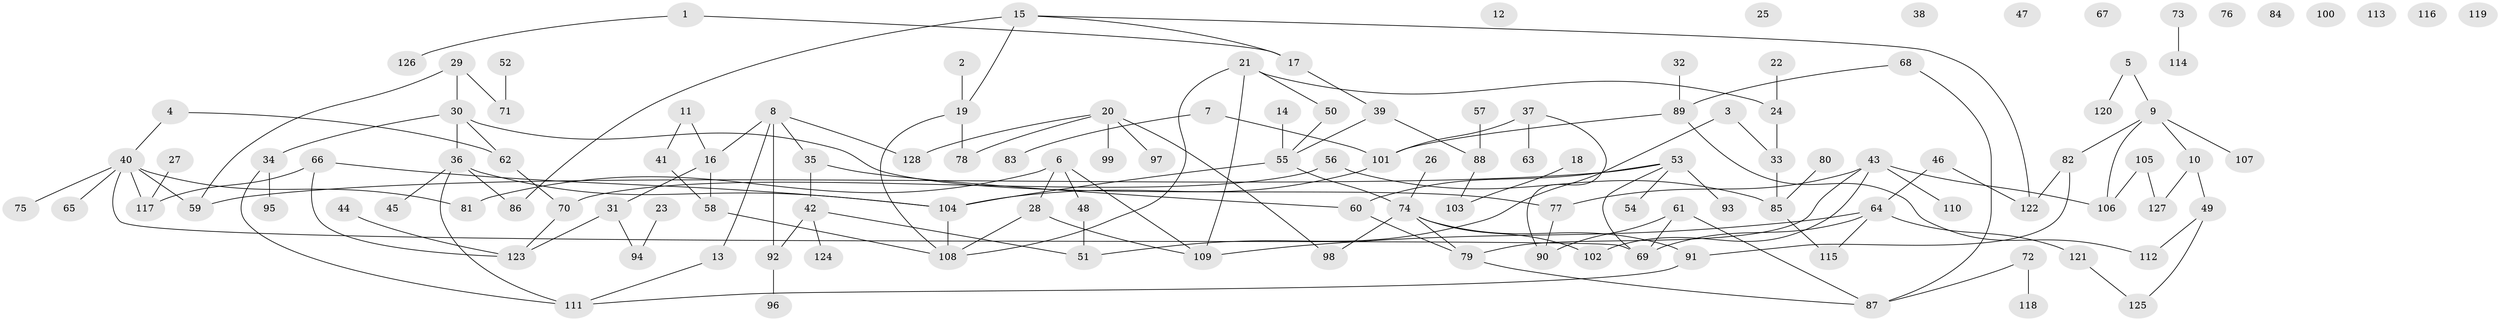 // coarse degree distribution, {1: 0.2391304347826087, 3: 0.17391304347826086, 2: 0.18478260869565216, 5: 0.06521739130434782, 6: 0.03260869565217391, 4: 0.15217391304347827, 0: 0.11956521739130435, 8: 0.010869565217391304, 7: 0.021739130434782608}
// Generated by graph-tools (version 1.1) at 2025/23/03/03/25 07:23:28]
// undirected, 128 vertices, 152 edges
graph export_dot {
graph [start="1"]
  node [color=gray90,style=filled];
  1;
  2;
  3;
  4;
  5;
  6;
  7;
  8;
  9;
  10;
  11;
  12;
  13;
  14;
  15;
  16;
  17;
  18;
  19;
  20;
  21;
  22;
  23;
  24;
  25;
  26;
  27;
  28;
  29;
  30;
  31;
  32;
  33;
  34;
  35;
  36;
  37;
  38;
  39;
  40;
  41;
  42;
  43;
  44;
  45;
  46;
  47;
  48;
  49;
  50;
  51;
  52;
  53;
  54;
  55;
  56;
  57;
  58;
  59;
  60;
  61;
  62;
  63;
  64;
  65;
  66;
  67;
  68;
  69;
  70;
  71;
  72;
  73;
  74;
  75;
  76;
  77;
  78;
  79;
  80;
  81;
  82;
  83;
  84;
  85;
  86;
  87;
  88;
  89;
  90;
  91;
  92;
  93;
  94;
  95;
  96;
  97;
  98;
  99;
  100;
  101;
  102;
  103;
  104;
  105;
  106;
  107;
  108;
  109;
  110;
  111;
  112;
  113;
  114;
  115;
  116;
  117;
  118;
  119;
  120;
  121;
  122;
  123;
  124;
  125;
  126;
  127;
  128;
  1 -- 17;
  1 -- 126;
  2 -- 19;
  3 -- 33;
  3 -- 51;
  4 -- 40;
  4 -- 62;
  5 -- 9;
  5 -- 120;
  6 -- 28;
  6 -- 48;
  6 -- 81;
  6 -- 109;
  7 -- 83;
  7 -- 101;
  8 -- 13;
  8 -- 16;
  8 -- 35;
  8 -- 92;
  8 -- 128;
  9 -- 10;
  9 -- 82;
  9 -- 106;
  9 -- 107;
  10 -- 49;
  10 -- 127;
  11 -- 16;
  11 -- 41;
  13 -- 111;
  14 -- 55;
  15 -- 17;
  15 -- 19;
  15 -- 86;
  15 -- 122;
  16 -- 31;
  16 -- 58;
  17 -- 39;
  18 -- 103;
  19 -- 78;
  19 -- 108;
  20 -- 78;
  20 -- 97;
  20 -- 98;
  20 -- 99;
  20 -- 128;
  21 -- 24;
  21 -- 50;
  21 -- 108;
  21 -- 109;
  22 -- 24;
  23 -- 94;
  24 -- 33;
  26 -- 74;
  27 -- 117;
  28 -- 108;
  28 -- 109;
  29 -- 30;
  29 -- 59;
  29 -- 71;
  30 -- 34;
  30 -- 36;
  30 -- 62;
  30 -- 77;
  31 -- 94;
  31 -- 123;
  32 -- 89;
  33 -- 85;
  34 -- 95;
  34 -- 111;
  35 -- 42;
  35 -- 60;
  36 -- 45;
  36 -- 86;
  36 -- 104;
  36 -- 111;
  37 -- 63;
  37 -- 90;
  37 -- 101;
  39 -- 55;
  39 -- 88;
  40 -- 59;
  40 -- 65;
  40 -- 69;
  40 -- 75;
  40 -- 81;
  40 -- 117;
  41 -- 58;
  42 -- 51;
  42 -- 92;
  42 -- 124;
  43 -- 77;
  43 -- 79;
  43 -- 102;
  43 -- 106;
  43 -- 110;
  44 -- 123;
  46 -- 64;
  46 -- 122;
  48 -- 51;
  49 -- 112;
  49 -- 125;
  50 -- 55;
  52 -- 71;
  53 -- 54;
  53 -- 59;
  53 -- 60;
  53 -- 69;
  53 -- 93;
  55 -- 74;
  55 -- 104;
  56 -- 70;
  56 -- 85;
  57 -- 88;
  58 -- 108;
  60 -- 79;
  61 -- 69;
  61 -- 87;
  61 -- 90;
  62 -- 70;
  64 -- 69;
  64 -- 109;
  64 -- 115;
  64 -- 121;
  66 -- 104;
  66 -- 117;
  66 -- 123;
  68 -- 87;
  68 -- 89;
  70 -- 123;
  72 -- 87;
  72 -- 118;
  73 -- 114;
  74 -- 79;
  74 -- 91;
  74 -- 98;
  74 -- 102;
  77 -- 90;
  79 -- 87;
  80 -- 85;
  82 -- 91;
  82 -- 122;
  85 -- 115;
  88 -- 103;
  89 -- 101;
  89 -- 112;
  91 -- 111;
  92 -- 96;
  101 -- 104;
  104 -- 108;
  105 -- 106;
  105 -- 127;
  121 -- 125;
}
